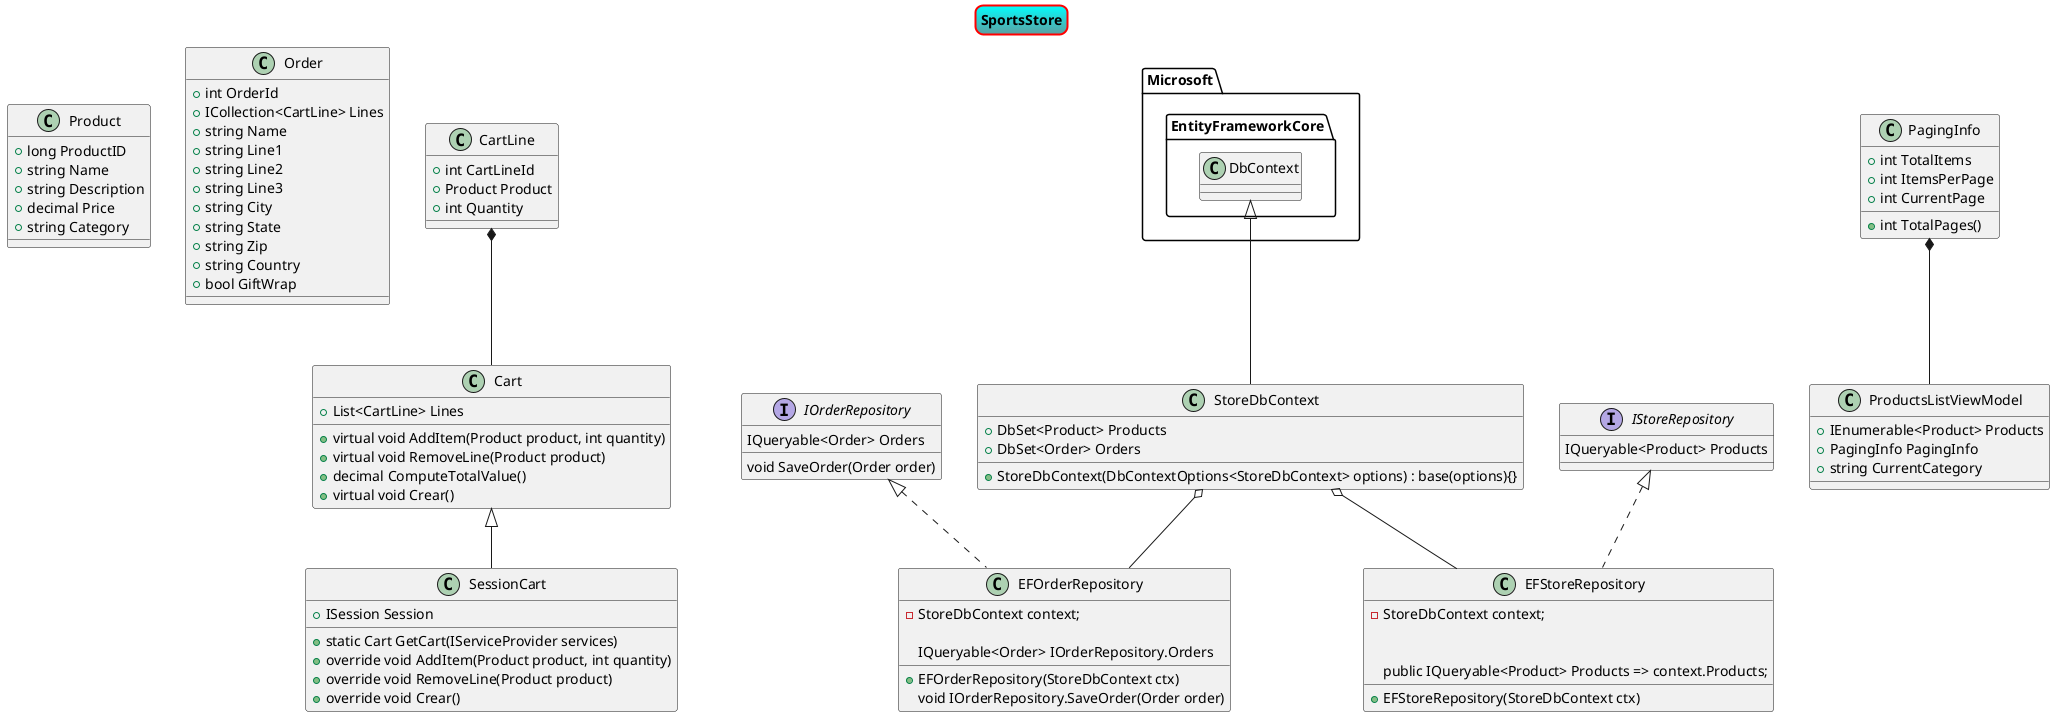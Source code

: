 @startuml SportsStore

skinparam titleBorderRoundCorner 15
skinparam titleBorderThickness 2
skinparam titleBorderColor red
skinparam titleBackgroundColor Aqua-CadetBlue

title SportsStore

class Product {
    + long ProductID
    + string Name
    + string Description
    + decimal Price
    + string Category
}

class Order {
    + int OrderId
    + ICollection<CartLine> Lines
    + string Name
    + string Line1
    + string Line2
    + string Line3
    + string City
    + string State
    + string Zip
    + string Country
    + bool GiftWrap
}

class CartLine
{
    + int CartLineId
    + Product Product
    + int Quantity
}

class Cart
{
    + List<CartLine> Lines
    + virtual void AddItem(Product product, int quantity)
    + virtual void RemoveLine(Product product)
    + decimal ComputeTotalValue()
    + virtual void Crear()
}

class SessionCart
{
    + ISession Session
    + static Cart GetCart(IServiceProvider services)
    + override void AddItem(Product product, int quantity)
    + override void RemoveLine(Product product)
    + override void Crear()
}

Cart <|-- SessionCart
CartLine *-- Cart

class StoreDbContext
{
    + StoreDbContext(DbContextOptions<StoreDbContext> options) : base(options){}
    + DbSet<Product> Products
    + DbSet<Order> Orders
}

Microsoft.EntityFrameworkCore.DbContext <|-- StoreDbContext

interface IOrderRepository
{
    IQueryable<Order> Orders
    void SaveOrder(Order order)
}

class EFOrderRepository
{
    - StoreDbContext context;
    + EFOrderRepository(StoreDbContext ctx)

    IQueryable<Order> IOrderRepository.Orders

    void IOrderRepository.SaveOrder(Order order)
}
IOrderRepository <|.. EFOrderRepository
StoreDbContext o-- EFOrderRepository

interface IStoreRepository
{
    IQueryable<Product> Products
}

class EFStoreRepository
{
    - StoreDbContext context;

    + EFStoreRepository(StoreDbContext ctx)

    public IQueryable<Product> Products => context.Products;
}
IStoreRepository <|.. EFStoreRepository
StoreDbContext o-- EFStoreRepository

class PagingInfo
{
    + int TotalItems
    + int ItemsPerPage
    + int CurrentPage
    + int TotalPages()
}

class ProductsListViewModel
{
    + IEnumerable<Product> Products
    + PagingInfo PagingInfo 
    + string CurrentCategory 
}

PagingInfo *-- ProductsListViewModel


@end SportsStore